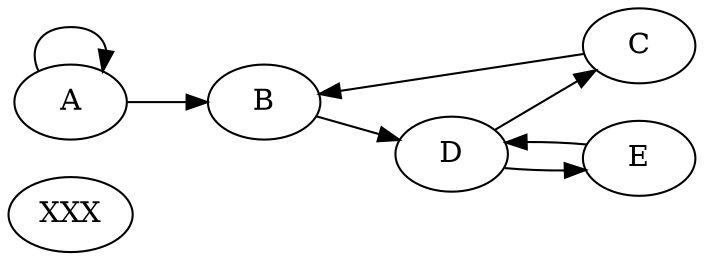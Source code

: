 digraph g
        {

rankdir=LR;

XXX[style="filled",fillcolor="white"];

A[style="filled",fillcolor="white"];
B[style="filled",fillcolor="white"];
C[style="filled",fillcolor="white"];
D[style="filled",fillcolor="white"];
E[style="filled",fillcolor="white"];
A -> A;
A -> B;
B -> D;
D -> C;
C -> B;
E -> D;
D -> E;
}

